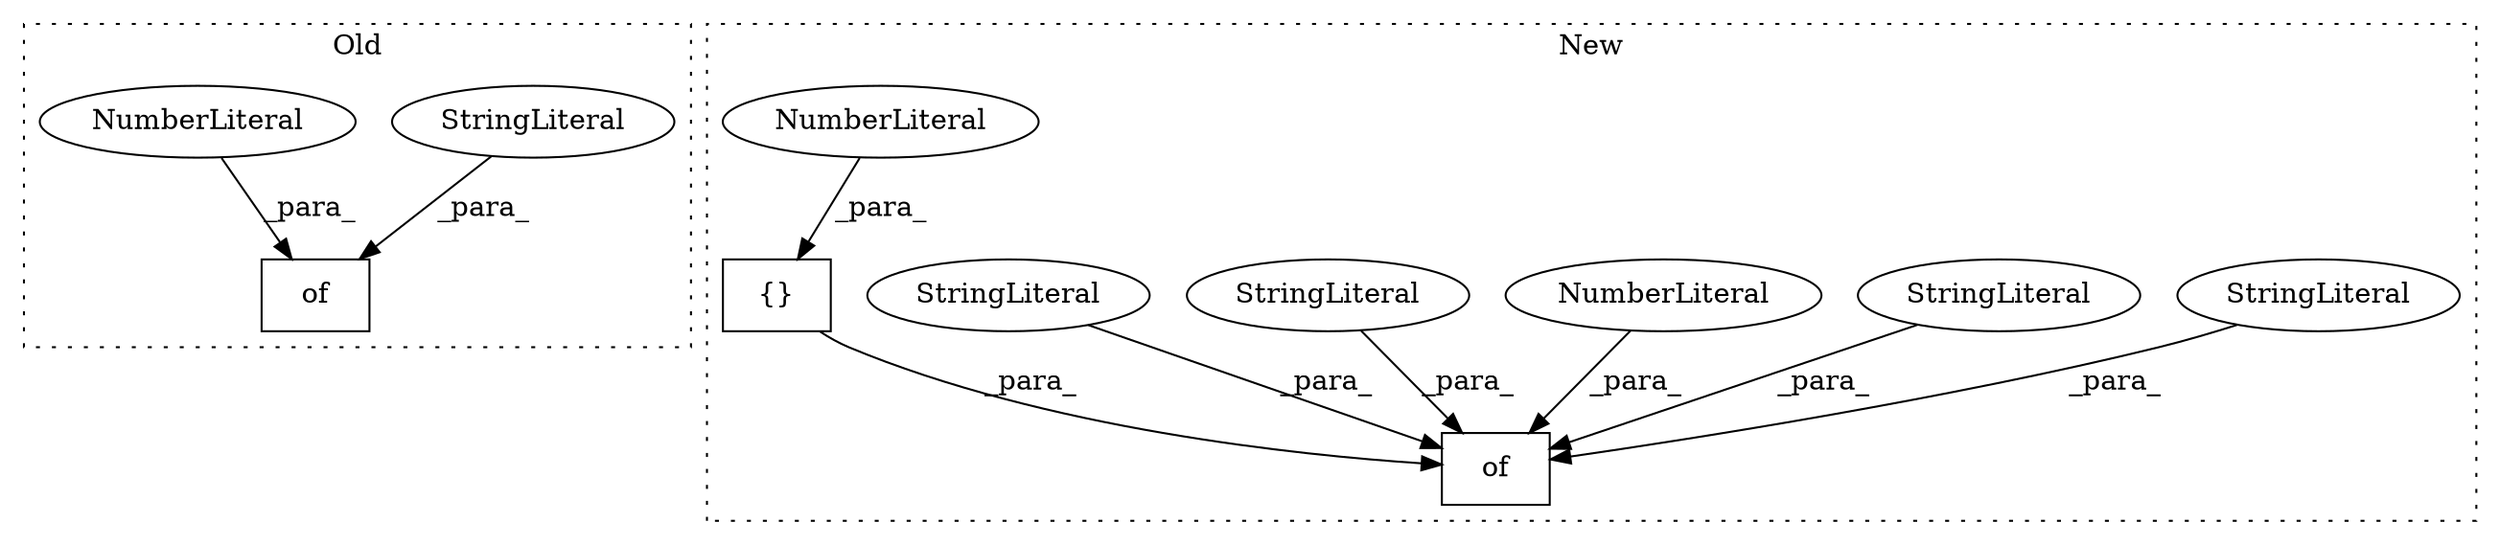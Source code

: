 digraph G {
subgraph cluster0 {
1 [label="of" a="32" s="8840,8913" l="3,1" shape="box"];
4 [label="StringLiteral" a="45" s="8897" l="13" shape="ellipse"];
7 [label="NumberLiteral" a="34" s="8911" l="2" shape="ellipse"];
label = "Old";
style="dotted";
}
subgraph cluster1 {
2 [label="of" a="32" s="8922,9150" l="3,2" shape="box"];
3 [label="StringLiteral" a="45" s="8996" l="17" shape="ellipse"];
5 [label="StringLiteral" a="45" s="8979" l="13" shape="ellipse"];
6 [label="NumberLiteral" a="34" s="8993" l="2" shape="ellipse"];
8 [label="StringLiteral" a="45" s="8925" l="12" shape="ellipse"];
9 [label="StringLiteral" a="45" s="9104" l="23" shape="ellipse"];
10 [label="{}" a="4" s="9095,9101" l="1,1" shape="box"];
11 [label="NumberLiteral" a="34" s="9099" l="2" shape="ellipse"];
label = "New";
style="dotted";
}
3 -> 2 [label="_para_"];
4 -> 1 [label="_para_"];
5 -> 2 [label="_para_"];
6 -> 2 [label="_para_"];
7 -> 1 [label="_para_"];
8 -> 2 [label="_para_"];
9 -> 2 [label="_para_"];
10 -> 2 [label="_para_"];
11 -> 10 [label="_para_"];
}